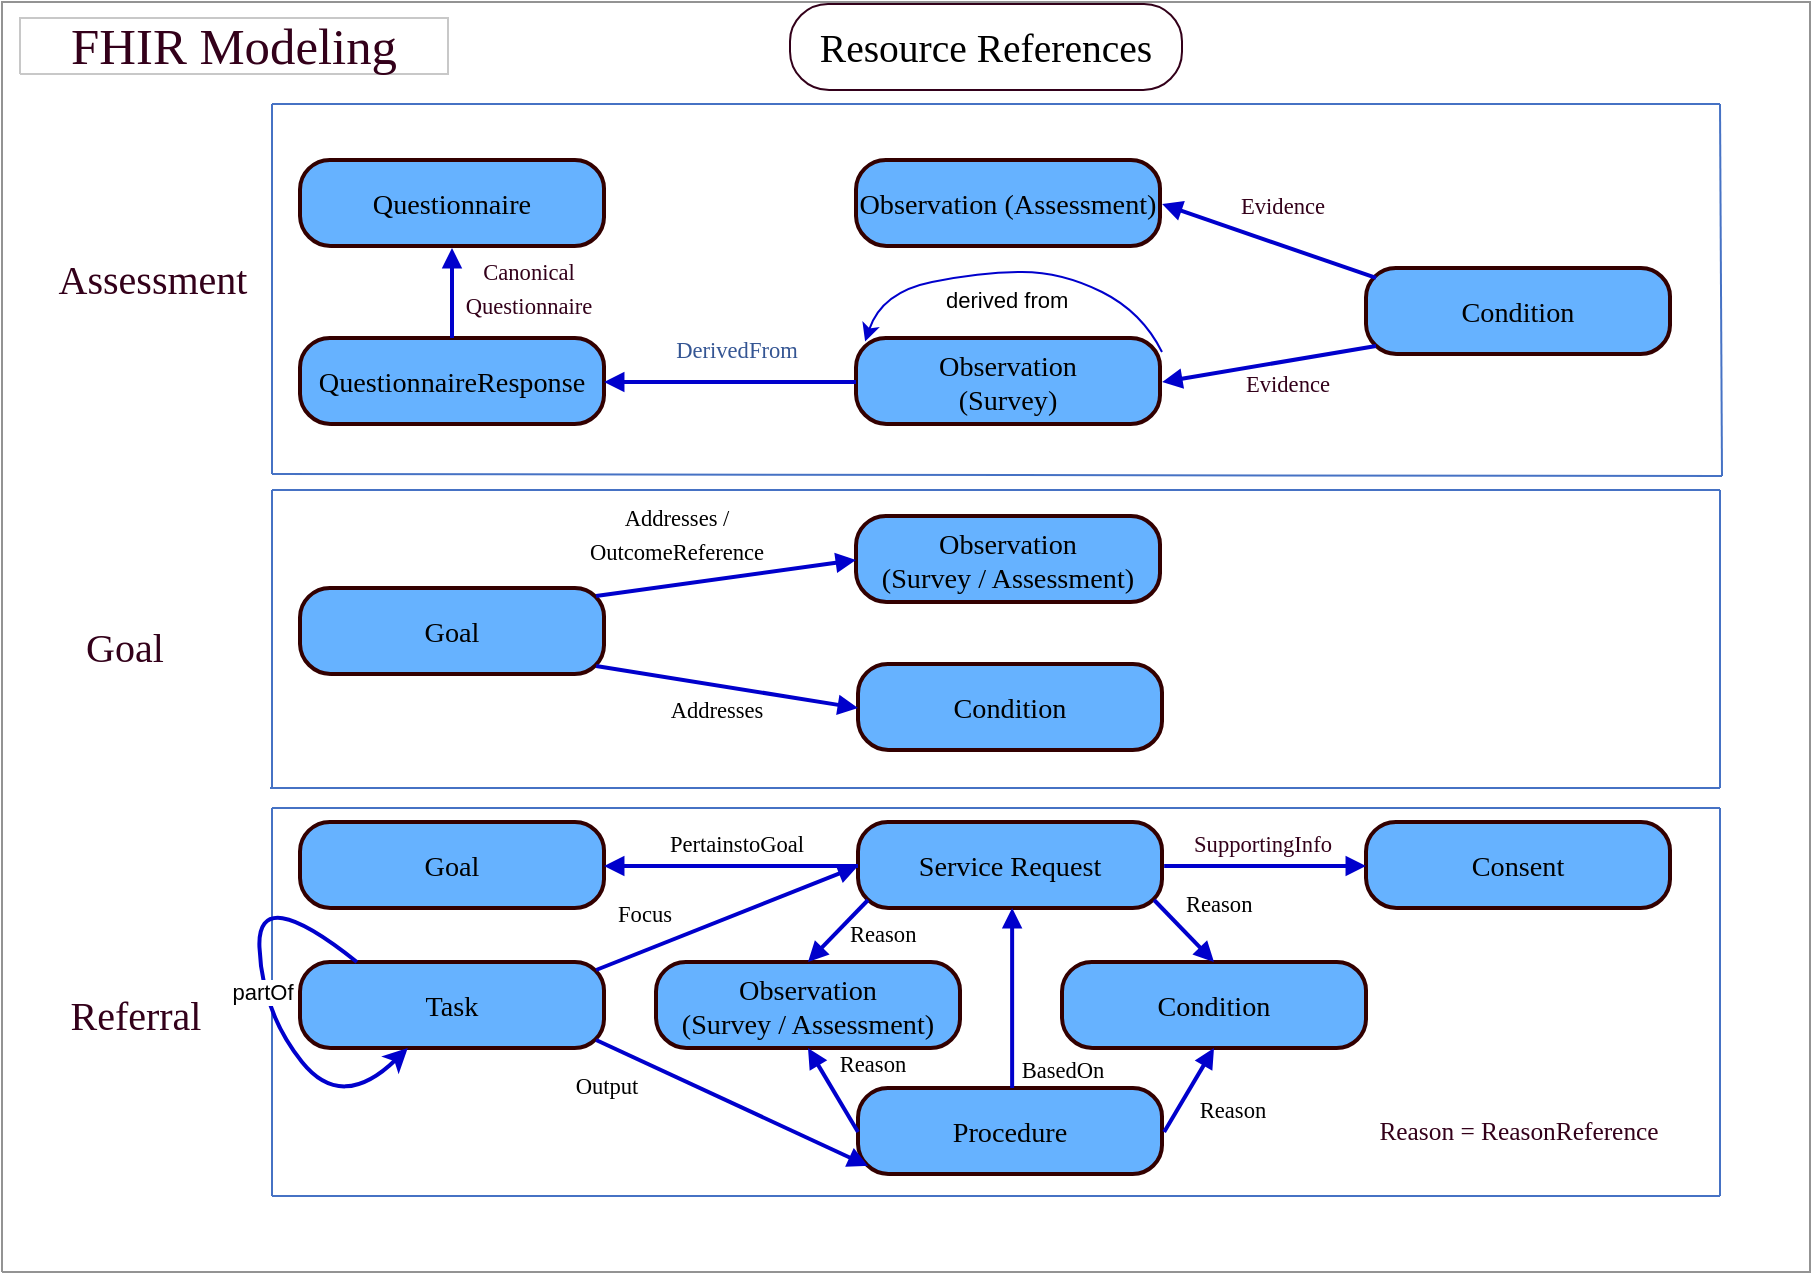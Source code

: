 <mxfile version="19.0.1" type="device"><diagram name="Page-1" id="Page-1"><mxGraphModel dx="1141" dy="1181" grid="1" gridSize="10" guides="1" tooltips="1" connect="1" arrows="1" fold="1" page="1" pageScale="1" pageWidth="850" pageHeight="1100" math="0" shadow="0"><root><mxCell id="0"/><mxCell id="1" value="Connector" parent="0"/><mxCell id="2" style="vsdxID=2;fillColor=none;gradientColor=none;shape=stencil(nZBLDoAgDERP0z3SIyjew0SURgSD+Lu9kMZoXLhwN9O+tukAlrNpJg1SzDH4QW/URgNYgZTkjA4UkwJUgGXng+6DX1zLfmoymdXo17xh5zmRJ6Q42BWCfc2oJfdAr+Yv+AP9Cb7OJ3H/2JG1HNGz/84klThPVCc=);strokeColor=#939393;points=[[0.5,1,0],[1,0.5,0],[0.5,0,0],[0,0.5,0],[0.5,0.5,0]];labelBackgroundColor=none;rounded=0;html=1;whiteSpace=wrap;" parent="1" vertex="1"><mxGeometry x="130" y="95" width="904" height="635" as="geometry"/></mxCell><mxCell id="3" value="&lt;div style=&quot;font-size: 1px&quot;&gt;&lt;font style=&quot;font-size: 25.4px; font-family: Calibri; direction: ltr; letter-spacing: 0px; line-height: 120%; opacity: 1;&quot;&gt;&lt;font color=&quot;#33001a&quot;&gt;FHIR Modeling&lt;/font&gt;&lt;br&gt;&lt;/font&gt;&lt;/div&gt;" style="verticalAlign=middle;align=center;vsdxID=3;fillColor=none;gradientColor=none;shape=stencil(nZBLDoAgDERP0z3SIyjew0SURgSD+Lu9kMZoXLhwN9O+tukAlrNpJg1SzDH4QW/URgNYgZTkjA4UkwJUgGXng+6DX1zLfmoymdXo17xh5zmRJ6Q42BWCfc2oJfdAr+Yv+AP9Cb7OJ3H/2JG1HNGz/84klThPVCc=);strokeColor=#C8C8C8;points=[];labelBackgroundColor=none;rounded=0;html=1;whiteSpace=wrap;" parent="1" vertex="1"><mxGeometry x="139" y="103" width="214" height="28" as="geometry"/></mxCell><mxCell id="4" value="&lt;div style=&quot;font-size: 1px&quot;&gt;&lt;font style=&quot;font-size:19.76px;font-family:Calibri;color:#000000;direction:ltr;letter-spacing:0px;line-height:120%;opacity:1&quot;&gt;Resource References&lt;br/&gt;&lt;/font&gt;&lt;/div&gt;" style="verticalAlign=middle;align=center;vsdxID=4;fillColor=none;gradientColor=none;shape=stencil(vVTLroMgEP0alhIETOO6j/8gt6jkcsWMtPX+fTGjaUHtqnE3jzMM52RmiDj2jeo04az34H71w1x9Q8SJcG7aRoPxwSLiTMSxcqBrcLf2in6nRuRo/bn7+MKAdTkbSzj7n130L4i1pn3Dll/DKvgJOZixtEQwTGgpqTxgaIjr5/eKguYTIFOD6TNwXnnjWkxPYKug1llollVW1VGqf2jdLcKrVNLe4XflJzIHkbARNCaTaMP2IrLad4PyN5ALYeRSGBkpsyH0DtpsjNcqk5xRxhMqBWU5iSd2dQF2mddPqxeM1y2ojLV4St7z6e0IIbw74vwE);strokeColor=#33001A;points=[[1,0.5,0],[0.5,0.5,0],[0.5,0,0],[0.03,0.13,0],[0.97,0.13,0],[0.03,0.87,0],[0.97,0.87,0]];labelBackgroundColor=none;rounded=0;html=1;whiteSpace=wrap;" parent="1" vertex="1"><mxGeometry x="524" y="96" width="196" height="43" as="geometry"/></mxCell><UserObject label="&lt;div style=&quot;font-size: 1px&quot;&gt;&lt;font style=&quot;font-size:14.11px;font-family:Calibri;color:#000000;direction:ltr;letter-spacing:0px;line-height:120%;opacity:1&quot;&gt;Questionnaire&lt;br/&gt;&lt;/font&gt;&lt;/div&gt;" link="https://hl7.org/fhir/questionnaire.html" linkTarget="_blank" id="5"><mxCell style="verticalAlign=middle;align=center;vsdxID=5;fillColor=#66B2FF;gradientColor=none;shape=stencil(vVTbboMwDP2aPBKFOMB47rr/iNoA0TKCQrayv2+QYSsp8FTx5suxrXNkm8Cpb2SnCGe9d/ZT3fTVNwTeCee6bZTTPlgEzgROlXWqdva7vaLfyRE5Wl/2Z+wwYF3KxhLOfmcX/Q/EGt0+YMuXYaW7hJybsbQARLsJDkDLAkPDssHcMM8oKydEIgfdJ8566bVtMT+hjXS1SsK4pDKyXqT6m1LdU3iVTDwcBC3TPT559sQnX/KJ9GFHUVmdu0H6FchYmbciUkZQIRbKbEl9gDhbK7bKJWWUi4hM9rfJ++d1yM7uHWAw/j9CpY3Bh/KYjz9ICOH3gfMd);strokeColor=#330000;strokeWidth=2;points=[[0,0.5,0],[1,0.5,0],[0.5,1,0],[0.5,0,0],[0.03,0.04,0],[0.97,0.04,0],[0.03,0.96,0],[0.97,0.96,0]];labelBackgroundColor=none;rounded=0;html=1;whiteSpace=wrap;" parent="1" vertex="1"><mxGeometry x="279" y="174" width="152" height="43" as="geometry"/></mxCell></UserObject><UserObject label="&lt;div style=&quot;font-size: 1px&quot;&gt;&lt;font style=&quot;font-size:14.11px;font-family:Calibri;color:#000000;direction:ltr;letter-spacing:0px;line-height:120%;opacity:1&quot;&gt;QuestionnaireResponse&lt;br/&gt;&lt;/font&gt;&lt;/div&gt;" link="https://www.hl7.org/fhir/questionnaireresponse.html" linkTarget="_blank" id="6"><mxCell style="verticalAlign=middle;align=center;vsdxID=6;fillColor=#66B2FF;gradientColor=none;shape=stencil(vVTbboMwDP2aPBKFOMB47rr/iNoA0TKCQrayv2+QYSsp8FTx5suxrXNkm8Cpb2SnCGe9d/ZT3fTVNwTeCee6bZTTPlgEzgROlXWqdva7vaLfyRE5Wl/2Z+wwYF3KxhLOfmcX/Q/EGt0+YMuXYaW7hJybsbQARLsJDkDLAkPDssHcMM8oKydEIgfdJ8566bVtMT+hjXS1SsK4pDKyXqT6m1LdU3iVTDwcBC3TPT559sQnX/KJ9GFHUVmdu0H6FchYmbciUkZQIRbKbEl9gDhbK7bKJWWUi4hM9rfJ++d1yM7uHWAw/j9CpY3Bh/KYjz9ICOH3gfMd);strokeColor=#330000;strokeWidth=2;points=[[0,0.5,0],[1,0.5,0],[0.5,1,0],[0.5,0,0],[0.03,0.04,0],[0.97,0.04,0],[0.03,0.96,0],[0.97,0.96,0]];labelBackgroundColor=none;rounded=0;html=1;whiteSpace=wrap;" parent="1" vertex="1"><mxGeometry x="279" y="263" width="152" height="43" as="geometry"/></mxCell></UserObject><UserObject label="&lt;div style=&quot;font-size: 1px&quot;&gt;&lt;font style=&quot;font-size:14.11px;font-family:Calibri;color:#000000;direction:ltr;letter-spacing:0px;line-height:120%;opacity:1&quot;&gt;Observation &lt;br/&gt;(Survey)&lt;br/&gt;&lt;/font&gt;&lt;/div&gt;" link="StructureDefinition-SDOHCC-ObservationSurvey.html" linkTarget="_blank" id="7"><mxCell style="verticalAlign=middle;align=center;vsdxID=7;fillColor=#66B2FF;gradientColor=none;shape=stencil(vVTbboMwDP2aPBKFOMB47rr/iNoA0TKCQrayv2+QYSsp8FTx5suxrXNkm8Cpb2SnCGe9d/ZT3fTVNwTeCee6bZTTPlgEzgROlXWqdva7vaLfyRE5Wl/2Z+wwYF3KxhLOfmcX/Q/EGt0+YMuXYaW7hJybsbQARLsJDkDLAkPDssHcMM8oKydEIgfdJ8566bVtMT+hjXS1SsK4pDKyXqT6m1LdU3iVTDwcBC3TPT559sQnX/KJ9GFHUVmdu0H6FchYmbciUkZQIRbKbEl9gDhbK7bKJWWUi4hM9rfJ++d1yM7uHWAw/j9CpY3Bh/KYjz9ICOH3gfMd);strokeColor=#330000;strokeWidth=2;points=[[0,0.5,0],[1,0.5,0],[0.5,1,0],[0.5,0,0],[0.03,0.04,0],[0.97,0.04,0],[0.03,0.96,0],[0.97,0.96,0]];labelBackgroundColor=none;rounded=0;html=1;whiteSpace=wrap;" parent="1" vertex="1"><mxGeometry x="557" y="263" width="152" height="43" as="geometry"/></mxCell></UserObject><UserObject label="&lt;div style=&quot;font-size: 1px&quot;&gt;&lt;font style=&quot;font-size:14.11px;font-family:Calibri;color:#000000;direction:ltr;letter-spacing:0px;line-height:120%;opacity:1&quot;&gt;Goal&lt;br/&gt;&lt;/font&gt;&lt;/div&gt;" link="StructureDefinition-SDOHCC-Goal.html" linkTarget="_blank" id="8"><mxCell style="verticalAlign=middle;align=center;vsdxID=8;fillColor=#66B2FF;gradientColor=none;shape=stencil(vVTbboMwDP2aPBKFOMB47rr/iNoA0TKCQrayv2+QYSsp8FTx5suxrXNkm8Cpb2SnCGe9d/ZT3fTVNwTeCee6bZTTPlgEzgROlXWqdva7vaLfyRE5Wl/2Z+wwYF3KxhLOfmcX/Q/EGt0+YMuXYaW7hJybsbQARLsJDkDLAkPDssHcMM8oKydEIgfdJ8566bVtMT+hjXS1SsK4pDKyXqT6m1LdU3iVTDwcBC3TPT559sQnX/KJ9GFHUVmdu0H6FchYmbciUkZQIRbKbEl9gDhbK7bKJWWUi4hM9rfJ++d1yM7uHWAw/j9CpY3Bh/KYjz9ICOH3gfMd);strokeColor=#330000;strokeWidth=2;points=[[0,0.5,0],[1,0.5,0],[0.5,1,0],[0.5,0,0],[0.03,0.04,0],[0.97,0.04,0],[0.03,0.96,0],[0.97,0.96,0]];labelBackgroundColor=none;rounded=0;html=1;whiteSpace=wrap;" parent="1" vertex="1"><mxGeometry x="279" y="388" width="152" height="43" as="geometry"/></mxCell></UserObject><UserObject label="&lt;div style=&quot;font-size: 1px&quot;&gt;&lt;font style=&quot;font-size:14.11px;font-family:Calibri;color:#000000;direction:ltr;letter-spacing:0px;line-height:120%;opacity:1&quot;&gt;Condition&lt;br/&gt;&lt;/font&gt;&lt;/div&gt;" link="StructureDefinition-SDOHCC-Condition.html" linkTarget="_blank" id="9"><mxCell style="verticalAlign=middle;align=center;vsdxID=9;fillColor=#66B2FF;gradientColor=none;shape=stencil(vVTbboMwDP2aPBKFOMB47rr/iNoA0TKCQrayv2+QYSsp8FTx5suxrXNkm8Cpb2SnCGe9d/ZT3fTVNwTeCee6bZTTPlgEzgROlXWqdva7vaLfyRE5Wl/2Z+wwYF3KxhLOfmcX/Q/EGt0+YMuXYaW7hJybsbQARLsJDkDLAkPDssHcMM8oKydEIgfdJ8566bVtMT+hjXS1SsK4pDKyXqT6m1LdU3iVTDwcBC3TPT559sQnX/KJ9GFHUVmdu0H6FchYmbciUkZQIRbKbEl9gDhbK7bKJWWUi4hM9rfJ++d1yM7uHWAw/j9CpY3Bh/KYjz9ICOH3gfMd);strokeColor=#330000;strokeWidth=2;points=[[0,0.5,0],[1,0.5,0],[0.5,1,0],[0.5,0,0],[0.03,0.04,0],[0.97,0.04,0],[0.03,0.96,0],[0.97,0.96,0]];labelBackgroundColor=none;rounded=0;html=1;whiteSpace=wrap;" parent="1" vertex="1"><mxGeometry x="812" y="228" width="152" height="43" as="geometry"/></mxCell></UserObject><UserObject label="&lt;div style=&quot;font-size: 1px&quot;&gt;&lt;font style=&quot;font-size:14.11px;font-family:Calibri;color:#000000;direction:ltr;letter-spacing:0px;line-height:120%;opacity:1&quot;&gt;Service Request&lt;br/&gt;&lt;/font&gt;&lt;/div&gt;" link="StructureDefinition-SDOHCC-ServiceRequest.html" linkTarget="_blank" id="10"><mxCell style="verticalAlign=middle;align=center;vsdxID=10;fillColor=#66B2FF;gradientColor=none;shape=stencil(vVTbboMwDP2aPBKFOMB47rr/iNoA0TKCQrayv2+QYSsp8FTx5suxrXNkm8Cpb2SnCGe9d/ZT3fTVNwTeCee6bZTTPlgEzgROlXWqdva7vaLfyRE5Wl/2Z+wwYF3KxhLOfmcX/Q/EGt0+YMuXYaW7hJybsbQARLsJDkDLAkPDssHcMM8oKydEIgfdJ8566bVtMT+hjXS1SsK4pDKyXqT6m1LdU3iVTDwcBC3TPT559sQnX/KJ9GFHUVmdu0H6FchYmbciUkZQIRbKbEl9gDhbK7bKJWWUi4hM9rfJ++d1yM7uHWAw/j9CpY3Bh/KYjz9ICOH3gfMd);strokeColor=#330000;strokeWidth=2;points=[[0,0.5,0],[1,0.5,0],[0.5,1,0],[0.5,0,0],[0.03,0.04,0],[0.97,0.04,0],[0.03,0.96,0],[0.97,0.96,0]];labelBackgroundColor=none;rounded=0;html=1;whiteSpace=wrap;" parent="1" vertex="1"><mxGeometry x="558" y="505" width="152" height="43" as="geometry"/></mxCell></UserObject><UserObject label="&lt;div style=&quot;font-size: 1px&quot;&gt;&lt;font style=&quot;font-size:14.11px;font-family:Calibri;color:#000000;direction:ltr;letter-spacing:0px;line-height:120%;opacity:1&quot;&gt;Procedure&lt;br/&gt;&lt;/font&gt;&lt;/div&gt;" link="StructureDefinition-SDOHCC-Procedure.html" linkTarget="_blank" id="11"><mxCell style="verticalAlign=middle;align=center;vsdxID=11;fillColor=#66B2FF;gradientColor=none;shape=stencil(vVTbboMwDP2aPBKFOMB47rr/iNoA0TKCQrayv2+QYSsp8FTx5suxrXNkm8Cpb2SnCGe9d/ZT3fTVNwTeCee6bZTTPlgEzgROlXWqdva7vaLfyRE5Wl/2Z+wwYF3KxhLOfmcX/Q/EGt0+YMuXYaW7hJybsbQARLsJDkDLAkPDssHcMM8oKydEIgfdJ8566bVtMT+hjXS1SsK4pDKyXqT6m1LdU3iVTDwcBC3TPT559sQnX/KJ9GFHUVmdu0H6FchYmbciUkZQIRbKbEl9gDhbK7bKJWWUi4hM9rfJ++d1yM7uHWAw/j9CpY3Bh/KYjz9ICOH3gfMd);strokeColor=#330000;strokeWidth=2;points=[[0,0.5,0],[1,0.5,0],[0.5,1,0],[0.5,0,0],[0.03,0.04,0],[0.97,0.04,0],[0.03,0.96,0],[0.97,0.96,0]];labelBackgroundColor=none;rounded=0;html=1;whiteSpace=wrap;" parent="1" vertex="1"><mxGeometry x="558" y="638" width="152" height="43" as="geometry"/></mxCell></UserObject><UserObject label="&lt;div style=&quot;font-size: 1px&quot;&gt;&lt;font style=&quot;font-size:14.11px;font-family:Calibri;color:#000000;direction:ltr;letter-spacing:0px;line-height:120%;opacity:1&quot;&gt;Consent&lt;br/&gt;&lt;/font&gt;&lt;/div&gt;" link="StructureDefinition-SDOHCC-Consent.html" linkTarget="_blank" id="12"><mxCell style="verticalAlign=middle;align=center;vsdxID=14;fillColor=#66B2FF;gradientColor=none;shape=stencil(vVTbboMwDP2aPBKFOMB47rr/iNoA0TKCQrayv2+QYSsp8FTx5suxrXNkm8Cpb2SnCGe9d/ZT3fTVNwTeCee6bZTTPlgEzgROlXWqdva7vaLfyRE5Wl/2Z+wwYF3KxhLOfmcX/Q/EGt0+YMuXYaW7hJybsbQARLsJDkDLAkPDssHcMM8oKydEIgfdJ8566bVtMT+hjXS1SsK4pDKyXqT6m1LdU3iVTDwcBC3TPT559sQnX/KJ9GFHUVmdu0H6FchYmbciUkZQIRbKbEl9gDhbK7bKJWWUi4hM9rfJ++d1yM7uHWAw/j9CpY3Bh/KYjz9ICOH3gfMd);strokeColor=#330000;strokeWidth=2;points=[[0,0.5,0],[1,0.5,0],[0.5,1,0],[0.5,0,0],[0.03,0.04,0],[0.97,0.04,0],[0.03,0.96,0],[0.97,0.96,0]];labelBackgroundColor=none;rounded=0;html=1;whiteSpace=wrap;" parent="1" vertex="1"><mxGeometry x="812" y="505" width="152" height="43" as="geometry"/></mxCell></UserObject><UserObject label="&lt;div style=&quot;font-size: 1px&quot;&gt;&lt;font style=&quot;font-size:14.11px;font-family:Calibri;color:#000000;direction:ltr;letter-spacing:0px;line-height:120%;opacity:1&quot;&gt;Task&lt;br/&gt;&lt;/font&gt;&lt;/div&gt;" link="StructureDefinition-SDOHCC-TaskForReferralManagement.html" id="13"><mxCell style="verticalAlign=middle;align=center;vsdxID=25;fillColor=#66B2FF;gradientColor=none;shape=stencil(vVTbboMwDP2aPBKFOMB47rr/iNoA0TKCQrayv2+QYSsp8FTx5suxrXNkm8Cpb2SnCGe9d/ZT3fTVNwTeCee6bZTTPlgEzgROlXWqdva7vaLfyRE5Wl/2Z+wwYF3KxhLOfmcX/Q/EGt0+YMuXYaW7hJybsbQARLsJDkDLAkPDssHcMM8oKydEIgfdJ8566bVtMT+hjXS1SsK4pDKyXqT6m1LdU3iVTDwcBC3TPT559sQnX/KJ9GFHUVmdu0H6FchYmbciUkZQIRbKbEl9gDhbK7bKJWWUi4hM9rfJ++d1yM7uHWAw/j9CpY3Bh/KYjz9ICOH3gfMd);strokeColor=#330000;strokeWidth=2;points=[[0,0.5,0],[1,0.5,0],[0.5,1,0],[0.5,0,0],[0.03,0.04,0],[0.97,0.04,0],[0.03,0.96,0],[0.97,0.96,0]];labelBackgroundColor=none;rounded=0;html=1;whiteSpace=wrap;" parent="1" vertex="1"><mxGeometry x="279" y="575" width="152" height="43" as="geometry"/></mxCell></UserObject><mxCell id="41" style="vsdxID=34;edgeStyle=none;startArrow=none;endArrow=none;startSize=5;endSize=5;strokeColor=#4672c4;spacingTop=0;spacingBottom=0;spacingLeft=0;spacingRight=0;verticalAlign=middle;html=1;labelBackgroundColor=#ffffff;rounded=0;" parent="1" edge="1"><mxGeometry relative="1" as="geometry"><Array as="points"/><mxPoint x="265" y="146" as="sourcePoint"/><mxPoint x="265" y="331" as="targetPoint"/></mxGeometry></mxCell><mxCell id="42" style="vsdxID=71;edgeStyle=none;startArrow=none;endArrow=none;startSize=5;endSize=5;strokeColor=#4672c4;spacingTop=0;spacingBottom=0;spacingLeft=0;spacingRight=0;verticalAlign=middle;html=1;labelBackgroundColor=#ffffff;rounded=0;" parent="1" edge="1"><mxGeometry relative="1" as="geometry"><mxPoint x="-1" as="offset"/><Array as="points"/><mxPoint x="265" y="146" as="sourcePoint"/><mxPoint x="989" y="146" as="targetPoint"/></mxGeometry></mxCell><mxCell id="43" style="vsdxID=72;edgeStyle=none;startArrow=none;endArrow=none;startSize=5;endSize=5;strokeColor=#4672c4;spacingTop=0;spacingBottom=0;spacingLeft=0;spacingRight=0;verticalAlign=middle;html=1;labelBackgroundColor=#ffffff;rounded=0;" parent="1" edge="1"><mxGeometry relative="1" as="geometry"><Array as="points"/><mxPoint x="265" y="331" as="sourcePoint"/><mxPoint x="990" y="332" as="targetPoint"/></mxGeometry></mxCell><mxCell id="44" style="vsdxID=74;edgeStyle=none;startArrow=none;endArrow=none;startSize=5;endSize=5;strokeColor=#4672c4;spacingTop=0;spacingBottom=0;spacingLeft=0;spacingRight=0;verticalAlign=middle;html=1;labelBackgroundColor=#ffffff;rounded=0;" parent="1" edge="1"><mxGeometry relative="1" as="geometry"><Array as="points"/><mxPoint x="989" y="146" as="sourcePoint"/><mxPoint x="990" y="332" as="targetPoint"/></mxGeometry></mxCell><UserObject label="&lt;div style=&quot;font-size: 1px&quot;&gt;&lt;font style=&quot;font-size:14.11px;font-family:Calibri;color:#000000;direction:ltr;letter-spacing:0px;line-height:120%;opacity:1&quot;&gt;Observation (Assessment)&lt;br/&gt;&lt;/font&gt;&lt;/div&gt;" link="StructureDefinition-SDOHCC-ObservationAssessment.html" linkTarget="_blank" id="14"><mxCell style="verticalAlign=middle;align=center;vsdxID=75;fillColor=#66B2FF;gradientColor=none;shape=stencil(vVTbboMwDP2aPBKFOMB47rr/iNoA0TKCQrayv2+QYSsp8FTx5suxrXNkm8Cpb2SnCGe9d/ZT3fTVNwTeCee6bZTTPlgEzgROlXWqdva7vaLfyRE5Wl/2Z+wwYF3KxhLOfmcX/Q/EGt0+YMuXYaW7hJybsbQARLsJDkDLAkPDssHcMM8oKydEIgfdJ8566bVtMT+hjXS1SsK4pDKyXqT6m1LdU3iVTDwcBC3TPT559sQnX/KJ9GFHUVmdu0H6FchYmbciUkZQIRbKbEl9gDhbK7bKJWWUi4hM9rfJ++d1yM7uHWAw/j9CpY3Bh/KYjz9ICOH3gfMd);strokeColor=#330000;strokeWidth=2;points=[[0,0.5,0],[1,0.5,0],[0.5,1,0],[0.5,0,0],[0.03,0.04,0],[0.97,0.04,0],[0.03,0.96,0],[0.97,0.96,0]];labelBackgroundColor=none;rounded=0;html=1;whiteSpace=wrap;" parent="1" vertex="1"><mxGeometry x="557" y="174" width="152" height="43" as="geometry"/></mxCell></UserObject><mxCell id="45" style="vsdxID=86;edgeStyle=none;startArrow=none;endArrow=none;startSize=5;endSize=5;strokeColor=#4672c4;spacingTop=0;spacingBottom=0;spacingLeft=0;spacingRight=0;verticalAlign=middle;html=1;labelBackgroundColor=#ffffff;rounded=0;" parent="1" edge="1"><mxGeometry relative="1" as="geometry"><Array as="points"/><mxPoint x="265" y="692" as="sourcePoint"/><mxPoint x="989" y="692" as="targetPoint"/></mxGeometry></mxCell><mxCell id="46" style="vsdxID=87;edgeStyle=none;startArrow=none;endArrow=none;startSize=5;endSize=5;strokeColor=#4672c4;spacingTop=0;spacingBottom=0;spacingLeft=0;spacingRight=0;verticalAlign=middle;html=1;labelBackgroundColor=#ffffff;rounded=0;" parent="1" edge="1"><mxGeometry relative="1" as="geometry"><mxPoint x="-1" as="offset"/><Array as="points"/><mxPoint x="265" y="498" as="sourcePoint"/><mxPoint x="989" y="498" as="targetPoint"/></mxGeometry></mxCell><mxCell id="47" style="vsdxID=88;edgeStyle=none;startArrow=none;endArrow=none;startSize=5;endSize=5;strokeColor=#4672c4;spacingTop=0;spacingBottom=0;spacingLeft=0;spacingRight=0;verticalAlign=middle;html=1;labelBackgroundColor=#ffffff;rounded=0;" parent="1" edge="1"><mxGeometry relative="1" as="geometry"><Array as="points"/><mxPoint x="265" y="498" as="sourcePoint"/><mxPoint x="265" y="692" as="targetPoint"/></mxGeometry></mxCell><mxCell id="48" style="vsdxID=89;edgeStyle=none;startArrow=none;endArrow=none;startSize=5;endSize=5;strokeColor=#4672c4;spacingTop=0;spacingBottom=0;spacingLeft=0;spacingRight=0;verticalAlign=middle;html=1;labelBackgroundColor=#ffffff;rounded=0;" parent="1" edge="1"><mxGeometry relative="1" as="geometry"><Array as="points"/><mxPoint x="989" y="498" as="sourcePoint"/><mxPoint x="989" y="692" as="targetPoint"/></mxGeometry></mxCell><mxCell id="15" value="&lt;div style=&quot;font-size: 20px;&quot;&gt;&lt;font style=&quot;font-size: 20px; font-family: Calibri; direction: ltr; letter-spacing: 0px; line-height: 120%; opacity: 1;&quot;&gt;Assessment &lt;br style=&quot;font-size: 20px;&quot;&gt;&lt;/font&gt;&lt;/div&gt;" style="verticalAlign=middle;align=center;vsdxID=90;fillColor=none;gradientColor=none;shape=stencil(nZBLDoAgDERP0z3SIyjew0SURgSD+Lu9kMZoXLhwN9O+tukAlrNpJg1SzDH4QW/URgNYgZTkjA4UkwJUgGXng+6DX1zLfmoymdXo17xh5zmRJ6Q42BWCfc2oJfdAr+Yv+AP9Cb7OJ3H/2JG1HNGz/84klThPVCc=);strokeColor=none;points=[];labelBackgroundColor=none;rounded=0;html=1;whiteSpace=wrap;fontSize=20;fontColor=#33001A;" parent="1" vertex="1"><mxGeometry x="158" y="219" width="95" height="28" as="geometry"/></mxCell><mxCell id="16" value="&lt;div style=&quot;font-size: 20px;&quot;&gt;&lt;font style=&quot;font-size: 20px; font-family: Calibri; direction: ltr; letter-spacing: 0px; line-height: 120%; opacity: 1;&quot;&gt;Referral&amp;nbsp;&lt;br style=&quot;font-size: 20px;&quot;&gt;&lt;/font&gt;&lt;/div&gt;" style="verticalAlign=middle;align=center;vsdxID=91;fillColor=none;gradientColor=none;shape=stencil(nZBLDoAgDERP0z3SIyjew0SURgSD+Lu9kMZoXLhwN9O+tukAlrNpJg1SzDH4QW/URgNYgZTkjA4UkwJUgGXng+6DX1zLfmoymdXo17xh5zmRJ6Q42BWCfc2oJfdAr+Yv+AP9Cb7OJ3H/2JG1HNGz/84klThPVCc=);strokeColor=none;points=[];labelBackgroundColor=none;rounded=0;html=1;whiteSpace=wrap;fontSize=20;fontColor=#33001A;" parent="1" vertex="1"><mxGeometry x="159" y="587" width="81" height="28" as="geometry"/></mxCell><mxCell id="17" value="&lt;div style=&quot;font-size: 1px&quot;&gt;&lt;font style=&quot;font-size:14.11px;font-family:Calibri;color:#000000;direction:ltr;letter-spacing:0px;line-height:120%;opacity:1&quot;&gt;Observation &lt;br/&gt;(Survey / Assessment)&lt;br/&gt;&lt;/font&gt;&lt;/div&gt;" style="verticalAlign=middle;align=center;vsdxID=100;fillColor=#66B2FF;gradientColor=none;shape=stencil(vVTbboMwDP2aPBKFOMB47rr/iNoA0TKCQrayv2+QYSsp8FTx5suxrXNkm8Cpb2SnCGe9d/ZT3fTVNwTeCee6bZTTPlgEzgROlXWqdva7vaLfyRE5Wl/2Z+wwYF3KxhLOfmcX/Q/EGt0+YMuXYaW7hJybsbQARLsJDkDLAkPDssHcMM8oKydEIgfdJ8566bVtMT+hjXS1SsK4pDKyXqT6m1LdU3iVTDwcBC3TPT559sQnX/KJ9GFHUVmdu0H6FchYmbciUkZQIRbKbEl9gDhbK7bKJWWUi4hM9rfJ++d1yM7uHWAw/j9CpY3Bh/KYjz9ICOH3gfMd);strokeColor=#330000;strokeWidth=2;points=[[0,0.5,0],[1,0.5,0],[0.5,1,0],[0.5,0,0],[0.03,0.04,0],[0.97,0.04,0],[0.03,0.96,0],[0.97,0.96,0]];labelBackgroundColor=none;rounded=0;html=1;whiteSpace=wrap;" parent="1" vertex="1"><mxGeometry x="557" y="352" width="152" height="43" as="geometry"/></mxCell><UserObject label="&lt;div style=&quot;font-size: 1px&quot;&gt;&lt;font style=&quot;font-size:14.11px;font-family:Calibri;color:#000000;direction:ltr;letter-spacing:0px;line-height:120%;opacity:1&quot;&gt;Condition&lt;br/&gt;&lt;/font&gt;&lt;/div&gt;" link="StructureDefinition-SDOHCC-Condition.html" linkTarget="_blank" id="18"><mxCell style="verticalAlign=middle;align=center;vsdxID=102;fillColor=#66B2FF;gradientColor=none;shape=stencil(vVTbboMwDP2aPBKFOMB47rr/iNoA0TKCQrayv2+QYSsp8FTx5suxrXNkm8Cpb2SnCGe9d/ZT3fTVNwTeCee6bZTTPlgEzgROlXWqdva7vaLfyRE5Wl/2Z+wwYF3KxhLOfmcX/Q/EGt0+YMuXYaW7hJybsbQARLsJDkDLAkPDssHcMM8oKydEIgfdJ8566bVtMT+hjXS1SsK4pDKyXqT6m1LdU3iVTDwcBC3TPT559sQnX/KJ9GFHUVmdu0H6FchYmbciUkZQIRbKbEl9gDhbK7bKJWWUi4hM9rfJ++d1yM7uHWAw/j9CpY3Bh/KYjz9ICOH3gfMd);strokeColor=#330000;strokeWidth=2;points=[[0,0.5,0],[1,0.5,0],[0.5,1,0],[0.5,0,0],[0.03,0.04,0],[0.97,0.04,0],[0.03,0.96,0],[0.97,0.96,0]];labelBackgroundColor=none;rounded=0;html=1;whiteSpace=wrap;" parent="1" vertex="1"><mxGeometry x="558" y="426" width="152" height="43" as="geometry"/></mxCell></UserObject><mxCell id="49" style="vsdxID=105;edgeStyle=none;startArrow=none;endArrow=none;startSize=5;endSize=5;strokeColor=#4672c4;spacingTop=0;spacingBottom=0;spacingLeft=0;spacingRight=0;verticalAlign=middle;html=1;labelBackgroundColor=#ffffff;rounded=0;" parent="1" edge="1"><mxGeometry relative="1" as="geometry"><Array as="points"/><mxPoint x="265" y="339" as="sourcePoint"/><mxPoint x="265" y="488" as="targetPoint"/></mxGeometry></mxCell><mxCell id="50" style="vsdxID=106;edgeStyle=none;startArrow=none;endArrow=none;startSize=5;endSize=5;strokeColor=#4672c4;spacingTop=0;spacingBottom=0;spacingLeft=0;spacingRight=0;verticalAlign=middle;html=1;labelBackgroundColor=#ffffff;rounded=0;" parent="1" edge="1"><mxGeometry relative="1" as="geometry"><mxPoint x="-1" as="offset"/><Array as="points"/><mxPoint x="265" y="339" as="sourcePoint"/><mxPoint x="989" y="339" as="targetPoint"/></mxGeometry></mxCell><mxCell id="51" style="vsdxID=107;edgeStyle=none;startArrow=none;endArrow=none;startSize=5;endSize=5;strokeColor=#4672c4;spacingTop=0;spacingBottom=0;spacingLeft=0;spacingRight=0;verticalAlign=middle;html=1;labelBackgroundColor=#ffffff;rounded=0;" parent="1" edge="1"><mxGeometry relative="1" as="geometry"><Array as="points"/><mxPoint x="989" y="339" as="sourcePoint"/><mxPoint x="989" y="488" as="targetPoint"/></mxGeometry></mxCell><mxCell id="52" style="vsdxID=108;edgeStyle=none;startArrow=none;endArrow=none;startSize=5;endSize=5;strokeColor=#4672c4;spacingTop=0;spacingBottom=0;spacingLeft=0;spacingRight=0;verticalAlign=middle;html=1;labelBackgroundColor=#ffffff;rounded=0;" parent="1" edge="1"><mxGeometry relative="1" as="geometry"><Array as="points"/><mxPoint x="264" y="488" as="sourcePoint"/><mxPoint x="989" y="488" as="targetPoint"/></mxGeometry></mxCell><mxCell id="19" value="&lt;div style=&quot;font-size: 20px;&quot;&gt;&lt;font style=&quot;font-size: 20px; font-family: Calibri; direction: ltr; letter-spacing: 0px; line-height: 120%; opacity: 1;&quot;&gt;Goal&lt;br style=&quot;font-size: 20px;&quot;&gt;&lt;/font&gt;&lt;/div&gt;" style="verticalAlign=middle;align=center;vsdxID=109;fillColor=none;gradientColor=none;shape=stencil(nZBLDoAgDERP0z3SIyjew0SURgSD+Lu9kMZoXLhwN9O+tukAlrNpJg1SzDH4QW/URgNYgZTkjA4UkwJUgGXng+6DX1zLfmoymdXo17xh5zmRJ6Q42BWCfc2oJfdAr+Yv+AP9Cb7OJ3H/2JG1HNGz/84klThPVCc=);strokeColor=none;points=[];labelBackgroundColor=none;rounded=0;html=1;whiteSpace=wrap;fontSize=20;fontColor=#33001A;" parent="1" vertex="1"><mxGeometry x="165" y="403" width="53" height="28" as="geometry"/></mxCell><mxCell id="20" value="&lt;div style=&quot;font-size: 1px&quot;&gt;&lt;font style=&quot;font-size:14.11px;font-family:Calibri;color:#000000;direction:ltr;letter-spacing:0px;line-height:120%;opacity:1&quot;&gt;Observation &lt;br/&gt;(Survey / Assessment)&lt;br/&gt;&lt;/font&gt;&lt;/div&gt;" style="verticalAlign=middle;align=center;vsdxID=112;fillColor=#66B2FF;gradientColor=none;shape=stencil(vVTbboMwDP2aPBKFOMB47rr/iNoA0TKCQrayv2+QYSsp8FTx5suxrXNkm8Cpb2SnCGe9d/ZT3fTVNwTeCee6bZTTPlgEzgROlXWqdva7vaLfyRE5Wl/2Z+wwYF3KxhLOfmcX/Q/EGt0+YMuXYaW7hJybsbQARLsJDkDLAkPDssHcMM8oKydEIgfdJ8566bVtMT+hjXS1SsK4pDKyXqT6m1LdU3iVTDwcBC3TPT559sQnX/KJ9GFHUVmdu0H6FchYmbciUkZQIRbKbEl9gDhbK7bKJWWUi4hM9rfJ++d1yM7uHWAw/j9CpY3Bh/KYjz9ICOH3gfMd);strokeColor=#330000;strokeWidth=2;points=[[0,0.5,0],[1,0.5,0],[0.5,1,0],[0.5,0,0],[0.03,0.04,0],[0.97,0.04,0],[0.03,0.96,0],[0.97,0.96,0]];labelBackgroundColor=none;rounded=0;html=1;whiteSpace=wrap;" parent="1" vertex="1"><mxGeometry x="457" y="575" width="152" height="43" as="geometry"/></mxCell><UserObject label="&lt;div style=&quot;font-size: 1px&quot;&gt;&lt;font style=&quot;font-size:14.11px;font-family:Calibri;color:#000000;direction:ltr;letter-spacing:0px;line-height:120%;opacity:1&quot;&gt;Condition&lt;br/&gt;&lt;/font&gt;&lt;/div&gt;" link="StructureDefinition-SDOHCC-Condition.html" linkTarget="_blank" id="21"><mxCell style="verticalAlign=middle;align=center;vsdxID=115;fillColor=#66B2FF;gradientColor=none;shape=stencil(vVTbboMwDP2aPBKFOMB47rr/iNoA0TKCQrayv2+QYSsp8FTx5suxrXNkm8Cpb2SnCGe9d/ZT3fTVNwTeCee6bZTTPlgEzgROlXWqdva7vaLfyRE5Wl/2Z+wwYF3KxhLOfmcX/Q/EGt0+YMuXYaW7hJybsbQARLsJDkDLAkPDssHcMM8oKydEIgfdJ8566bVtMT+hjXS1SsK4pDKyXqT6m1LdU3iVTDwcBC3TPT559sQnX/KJ9GFHUVmdu0H6FchYmbciUkZQIRbKbEl9gDhbK7bKJWWUi4hM9rfJ++d1yM7uHWAw/j9CpY3Bh/KYjz9ICOH3gfMd);strokeColor=#330000;strokeWidth=2;points=[[0,0.5,0],[1,0.5,0],[0.5,1,0],[0.5,0,0],[0.03,0.04,0],[0.97,0.04,0],[0.03,0.96,0],[0.97,0.96,0]];labelBackgroundColor=none;rounded=0;html=1;whiteSpace=wrap;" parent="1" vertex="1"><mxGeometry x="660" y="575" width="152" height="43" as="geometry"/></mxCell></UserObject><mxCell id="22" value="&lt;div style=&quot;font-size: 1px&quot;&gt;&lt;font style=&quot;font-size: 12.7px; font-family: Calibri; direction: ltr; letter-spacing: 0px; line-height: 120%; opacity: 1;&quot;&gt;&lt;font color=&quot;#33001a&quot;&gt;Reason = ReasonReference&lt;/font&gt;&lt;br&gt;&lt;/font&gt;&lt;/div&gt;" style="verticalAlign=middle;align=center;vsdxID=121;fillColor=none;gradientColor=none;shape=stencil(nZBLDoAgDERP0z3SIyjew0SURgSD+Lu9kMZoXLhwN9O+tukAlrNpJg1SzDH4QW/URgNYgZTkjA4UkwJUgGXng+6DX1zLfmoymdXo17xh5zmRJ6Q42BWCfc2oJfdAr+Yv+AP9Cb7OJ3H/2JG1HNGz/84klThPVCc=);strokeColor=none;points=[];labelBackgroundColor=none;rounded=0;html=1;whiteSpace=wrap;fontColor=#0000CC;" parent="1" vertex="1"><mxGeometry x="806" y="646" width="165" height="28" as="geometry"/></mxCell><UserObject label="&lt;div style=&quot;font-size: 1px&quot;&gt;&lt;font style=&quot;font-size:14.11px;font-family:Calibri;color:#000000;direction:ltr;letter-spacing:0px;line-height:120%;opacity:1&quot;&gt;Goal&lt;br/&gt;&lt;/font&gt;&lt;/div&gt;" link="StructureDefinition-SDOHCC-Goal.html" linkTarget="_blank" id="23"><mxCell style="verticalAlign=middle;align=center;vsdxID=123;fillColor=#66B2FF;gradientColor=none;shape=stencil(vVTbboMwDP2aPBKFOMB47rr/iNoA0TKCQrayv2+QYSsp8FTx5suxrXNkm8Cpb2SnCGe9d/ZT3fTVNwTeCee6bZTTPlgEzgROlXWqdva7vaLfyRE5Wl/2Z+wwYF3KxhLOfmcX/Q/EGt0+YMuXYaW7hJybsbQARLsJDkDLAkPDssHcMM8oKydEIgfdJ8566bVtMT+hjXS1SsK4pDKyXqT6m1LdU3iVTDwcBC3TPT559sQnX/KJ9GFHUVmdu0H6FchYmbciUkZQIRbKbEl9gDhbK7bKJWWUi4hM9rfJ++d1yM7uHWAw/j9CpY3Bh/KYjz9ICOH3gfMd);strokeColor=#330000;strokeWidth=2;points=[[0,0.5,0],[1,0.5,0],[0.5,1,0],[0.5,0,0],[0.03,0.04,0],[0.97,0.04,0],[0.03,0.96,0],[0.97,0.96,0]];labelBackgroundColor=none;rounded=0;html=1;whiteSpace=wrap;" parent="1" vertex="1"><mxGeometry x="279" y="505" width="152" height="43" as="geometry"/></mxCell></UserObject><mxCell id="24" value="&lt;div style=&quot;font-size: 1px&quot;&gt;&lt;font style=&quot;font-size:11.29px;font-family:Calibri;color:#000000;direction:ltr;letter-spacing:0px;line-height:120%;opacity:1&quot;&gt;&lt;br&gt;&lt;/font&gt;&lt;/div&gt;" style="vsdxID=124;edgeStyle=none;startArrow=none;endArrow=block;startSize=5;endSize=5;strokeWidth=2;strokeColor=#0000CC;spacingTop=0;spacingBottom=0;spacingLeft=0;spacingRight=0;verticalAlign=middle;html=1;labelBackgroundColor=#ffffff;rounded=0;align=center;exitX=0;exitY=0.512;exitDx=0;exitDy=0;exitPerimeter=0;entryX=1;entryY=0.512;entryDx=0;entryDy=0;entryPerimeter=0;" parent="1" source="10" target="23" edge="1"><mxGeometry relative="1" as="geometry"><mxPoint as="offset"/><Array as="points"/></mxGeometry></mxCell><mxCell id="26" value="&lt;div style=&quot;font-size: 1px&quot;&gt;&lt;font style=&quot;font-size:11.29px;font-family:Calibri;color:#000000;direction:ltr;letter-spacing:0px;line-height:120%;opacity:1&quot;&gt;&lt;br&gt;&lt;/font&gt;&lt;/div&gt;" style="vsdxID=120;edgeStyle=none;startArrow=none;endArrow=block;startSize=5;endSize=5;strokeWidth=2;strokeColor=#0000CC;spacingTop=0;spacingBottom=0;spacingLeft=0;spacingRight=0;verticalAlign=middle;html=1;labelBackgroundColor=#ffffff;rounded=0;align=center;exitX=0;exitY=0.512;exitDx=0;exitDy=0;exitPerimeter=0;entryX=0.5;entryY=1;entryDx=0;entryDy=0;entryPerimeter=0;" parent="1" source="11" target="20" edge="1"><mxGeometry relative="1" as="geometry"><Array as="points"/></mxGeometry></mxCell><mxCell id="27" value="&lt;div style=&quot;font-size: 1px&quot;&gt;&lt;font style=&quot;font-size:11.29px;font-family:Calibri;color:#000000;direction:ltr;letter-spacing:0px;line-height:120%;opacity:1&quot;&gt;&lt;br&gt;&lt;/font&gt;&lt;/div&gt;" style="vsdxID=119;edgeStyle=none;startArrow=none;endArrow=block;startSize=5;endSize=5;strokeWidth=2;strokeColor=#0000CC;spacingTop=0;spacingBottom=0;spacingLeft=0;spacingRight=0;verticalAlign=middle;html=1;labelBackgroundColor=#ffffff;rounded=0;align=center;exitX=0.974;exitY=0.907;exitDx=0;exitDy=0;exitPerimeter=0;entryX=0.5;entryY=0;entryDx=0;entryDy=0;entryPerimeter=0;" parent="1" source="10" target="21" edge="1"><mxGeometry relative="1" as="geometry"><Array as="points"/></mxGeometry></mxCell><mxCell id="28" value="&lt;div style=&quot;font-size: 1px&quot;&gt;&lt;font style=&quot;font-size:11.29px;font-family:Calibri;color:#000000;direction:ltr;letter-spacing:0px;line-height:120%;opacity:1&quot;&gt;&lt;br&gt;&lt;/font&gt;&lt;/div&gt;" style="vsdxID=117;edgeStyle=none;startArrow=none;endArrow=block;startSize=5;endSize=5;strokeWidth=2;strokeColor=#0000CC;spacingTop=0;spacingBottom=0;spacingLeft=0;spacingRight=0;verticalAlign=middle;html=1;labelBackgroundColor=#ffffff;rounded=0;align=center;exitX=0.507;exitY=0;exitDx=0;exitDy=0;exitPerimeter=0;entryX=0.507;entryY=1;entryDx=0;entryDy=0;entryPerimeter=0;" parent="1" source="11" target="10" edge="1"><mxGeometry relative="1" as="geometry"><mxPoint x="12" as="offset"/><Array as="points"/></mxGeometry></mxCell><mxCell id="29" value="&lt;div style=&quot;font-size: 1px&quot;&gt;&lt;font style=&quot;font-size:11.29px;font-family:Calibri;color:#000000;direction:ltr;letter-spacing:0px;line-height:120%;opacity:1&quot;&gt;&lt;br&gt;&lt;/font&gt;&lt;/div&gt;" style="vsdxID=116;edgeStyle=none;startArrow=none;endArrow=block;startSize=5;endSize=5;strokeWidth=2;strokeColor=#0000CC;spacingTop=0;spacingBottom=0;spacingLeft=0;spacingRight=0;verticalAlign=middle;html=1;labelBackgroundColor=#ffffff;rounded=0;align=center;exitX=0.033;exitY=0.907;exitDx=0;exitDy=0;exitPerimeter=0;entryX=0.5;entryY=0;entryDx=0;entryDy=0;entryPerimeter=0;" parent="1" source="10" target="20" edge="1"><mxGeometry relative="1" as="geometry"><Array as="points"/></mxGeometry></mxCell><mxCell id="30" value="&lt;div style=&quot;font-size: 1px&quot;&gt;&lt;font style=&quot;font-size:11.29px;font-family:Calibri;color:#000000;direction:ltr;letter-spacing:0px;line-height:120%;opacity:1&quot;&gt;&lt;br&gt;&lt;/font&gt;&lt;/div&gt;" style="vsdxID=104;edgeStyle=none;startArrow=none;endArrow=block;startSize=5;endSize=5;strokeWidth=2;strokeColor=#0000CC;spacingTop=0;spacingBottom=0;spacingLeft=0;spacingRight=0;verticalAlign=middle;html=1;labelBackgroundColor=#ffffff;rounded=0;align=center;exitX=0.974;exitY=0.907;exitDx=0;exitDy=0;exitPerimeter=0;entryX=0;entryY=0.512;entryDx=0;entryDy=0;entryPerimeter=0;" parent="1" source="8" target="18" edge="1"><mxGeometry relative="1" as="geometry"><mxPoint x="-1" y="-1" as="offset"/><Array as="points"/></mxGeometry></mxCell><mxCell id="32" value="&lt;div style=&quot;font-size: 1px&quot;&gt;&lt;font style=&quot;font-size: 11.29px; font-family: Calibri; direction: ltr; letter-spacing: 0px; line-height: 120%; opacity: 1;&quot;&gt;&lt;br&gt;&lt;/font&gt;&lt;/div&gt;" style="vsdxID=98;edgeStyle=none;startArrow=none;endArrow=block;startSize=5;endSize=5;strokeWidth=2;strokeColor=#0000CC;spacingTop=0;spacingBottom=0;spacingLeft=0;spacingRight=0;verticalAlign=middle;html=1;labelBackgroundColor=#ffffff;rounded=0;align=center;exitX=0.033;exitY=0.116;exitDx=0;exitDy=0;exitPerimeter=0;entryX=1.007;entryY=0.512;entryDx=0;entryDy=0;entryPerimeter=0;" parent="1" source="9" target="14" edge="1"><mxGeometry relative="1" as="geometry"><mxPoint as="offset"/><Array as="points"/></mxGeometry></mxCell><mxCell id="33" value="&lt;div style=&quot;font-size: 1px&quot;&gt;&lt;font style=&quot;font-size: 11.29px; font-family: Calibri; direction: ltr; letter-spacing: 0px; line-height: 120%; opacity: 1;&quot;&gt;&lt;br&gt;&lt;/font&gt;&lt;/div&gt;" style="vsdxID=93;edgeStyle=none;startArrow=none;endArrow=block;startSize=5;endSize=5;strokeWidth=2;strokeColor=#0000CC;spacingTop=0;spacingBottom=0;spacingLeft=0;spacingRight=0;verticalAlign=middle;html=1;labelBackgroundColor=#ffffff;rounded=0;align=center;exitX=0.033;exitY=0.907;exitDx=0;exitDy=0;exitPerimeter=0;entryX=1.007;entryY=0.512;entryDx=0;entryDy=0;entryPerimeter=0;" parent="1" source="9" target="7" edge="1"><mxGeometry relative="1" as="geometry"><mxPoint x="-1" as="offset"/><Array as="points"/></mxGeometry></mxCell><mxCell id="34" value="&lt;div style=&quot;font-size: 1px&quot;&gt;&lt;font style=&quot;font-size:11.29px;font-family:Calibri;color:#000000;direction:ltr;letter-spacing:0px;line-height:120%;opacity:1&quot;&gt;&lt;br&gt;&lt;/font&gt;&lt;/div&gt;" style="vsdxID=92;edgeStyle=none;startArrow=none;endArrow=block;startSize=5;endSize=5;strokeWidth=2;strokeColor=#0000CC;spacingTop=0;spacingBottom=0;spacingLeft=0;spacingRight=0;verticalAlign=middle;html=1;labelBackgroundColor=#ffffff;rounded=0;align=center;exitX=1.007;exitY=0.512;exitDx=0;exitDy=0;exitPerimeter=0;entryX=0.5;entryY=1;entryDx=0;entryDy=0;entryPerimeter=0;" parent="1" source="11" target="21" edge="1"><mxGeometry relative="1" as="geometry"><Array as="points"/></mxGeometry></mxCell><mxCell id="35" value="&lt;div style=&quot;font-size: 1px&quot;&gt;&lt;font style=&quot;font-size:11.29px;font-family:Calibri;color:#000000;direction:ltr;letter-spacing:0px;line-height:120%;opacity:1&quot;&gt;&lt;br&gt;&lt;/font&gt;&lt;/div&gt;" style="vsdxID=83;edgeStyle=none;startArrow=none;endArrow=block;startSize=5;endSize=5;strokeWidth=2;strokeColor=#0000CC;spacingTop=0;spacingBottom=0;spacingLeft=0;spacingRight=0;verticalAlign=middle;html=1;labelBackgroundColor=#ffffff;rounded=0;align=center;exitX=0.974;exitY=0.093;exitDx=0;exitDy=0;exitPerimeter=0;entryX=0;entryY=0.512;entryDx=0;entryDy=0;entryPerimeter=0;" parent="1" source="8" target="17" edge="1"><mxGeometry relative="1" as="geometry"><mxPoint x="-1" as="offset"/><Array as="points"/></mxGeometry></mxCell><mxCell id="36" value="&lt;div style=&quot;font-size: 1px&quot;&gt;&lt;font style=&quot;font-size:11.29px;font-family:Calibri;color:#000000;direction:ltr;letter-spacing:0px;line-height:120%;opacity:1&quot;&gt;&lt;br&gt;&lt;/font&gt;&lt;/div&gt;" style="vsdxID=80;edgeStyle=none;startArrow=none;endArrow=block;startSize=5;endSize=5;strokeWidth=2;strokeColor=#0000CC;spacingTop=0;spacingBottom=0;spacingLeft=0;spacingRight=0;verticalAlign=middle;html=1;labelBackgroundColor=#ffffff;rounded=0;align=center;exitX=0.974;exitY=0.907;exitDx=0;exitDy=0;exitPerimeter=0;entryX=0.033;entryY=0.907;entryDx=0;entryDy=0;entryPerimeter=0;" parent="1" source="13" target="11" edge="1"><mxGeometry relative="1" as="geometry"><mxPoint as="offset"/><Array as="points"/></mxGeometry></mxCell><mxCell id="37" value="&lt;div style=&quot;font-size: 1px&quot;&gt;&lt;font style=&quot;font-size: 11.29px; font-family: Calibri; direction: ltr; letter-spacing: 0px; line-height: 120%; opacity: 1;&quot;&gt;&lt;br&gt;&lt;/font&gt;&lt;/div&gt;" style="vsdxID=17;edgeStyle=none;startArrow=none;endArrow=block;startSize=5;endSize=5;strokeWidth=2;strokeColor=#0000CC;spacingTop=0;spacingBottom=0;spacingLeft=0;spacingRight=0;verticalAlign=middle;html=1;labelBackgroundColor=#ffffff;rounded=0;align=center;exitX=0.5;exitY=0;exitDx=0;exitDy=0;exitPerimeter=0;entryX=0.5;entryY=1.023;entryDx=0;entryDy=0;entryPerimeter=0;" parent="1" source="6" target="5" edge="1"><mxGeometry relative="1" as="geometry"><mxPoint x="12" as="offset"/><Array as="points"/></mxGeometry></mxCell><mxCell id="38" value="&lt;div style=&quot;font-size: 1px&quot;&gt;&lt;font style=&quot;font-size:11.29px;font-family:Calibri;color:#345593;direction:ltr;letter-spacing:0px;line-height:120%;opacity:1&quot;&gt;&lt;br&gt;&lt;/font&gt;&lt;/div&gt;" style="vsdxID=18;edgeStyle=none;startArrow=none;endArrow=block;startSize=5;endSize=5;strokeWidth=2;strokeColor=#0000CC;spacingTop=0;spacingBottom=0;spacingLeft=0;spacingRight=0;verticalAlign=middle;html=1;labelBackgroundColor=#ffffff;rounded=0;align=center;exitX=0;exitY=0.512;exitDx=0;exitDy=0;exitPerimeter=0;entryX=1;entryY=0.512;entryDx=0;entryDy=0;entryPerimeter=0;" parent="1" source="7" target="6" edge="1"><mxGeometry relative="1" as="geometry"><mxPoint as="offset"/><Array as="points"/></mxGeometry></mxCell><mxCell id="39" value="&lt;div style=&quot;font-size: 1px&quot;&gt;&lt;font style=&quot;font-size:11.29px;font-family:Calibri;color:#000000;direction:ltr;letter-spacing:0px;line-height:120%;opacity:1&quot;&gt;&lt;br&gt;&lt;/font&gt;&lt;/div&gt;" style="vsdxID=26;edgeStyle=none;startArrow=none;endArrow=block;startSize=5;endSize=5;strokeWidth=2;strokeColor=#0000CC;spacingTop=0;spacingBottom=0;spacingLeft=0;spacingRight=0;verticalAlign=middle;html=1;labelBackgroundColor=#ffffff;rounded=0;align=center;exitX=0.974;exitY=0.093;exitDx=0;exitDy=0;exitPerimeter=0;entryX=0;entryY=0.512;entryDx=0;entryDy=0;entryPerimeter=0;" parent="1" source="13" target="10" edge="1"><mxGeometry relative="1" as="geometry"><mxPoint x="-1" as="offset"/><Array as="points"/></mxGeometry></mxCell><mxCell id="40" value="&lt;div style=&quot;font-size: 1px&quot;&gt;&lt;font style=&quot;font-size: 11.29px; font-family: Calibri; direction: ltr; letter-spacing: 0px; line-height: 120%; opacity: 1;&quot;&gt;&lt;br&gt;&lt;/font&gt;&lt;/div&gt;" style="vsdxID=79;edgeStyle=none;startArrow=none;endArrow=block;startSize=5;endSize=5;strokeWidth=2;strokeColor=#0000CC;spacingTop=0;spacingBottom=0;spacingLeft=0;spacingRight=0;verticalAlign=middle;html=1;labelBackgroundColor=#ffffff;rounded=0;align=center;exitX=1.007;exitY=0.512;exitDx=0;exitDy=0;exitPerimeter=0;entryX=0;entryY=0.512;entryDx=0;entryDy=0;entryPerimeter=0;fontColor=#33001A;" parent="1" source="10" target="12" edge="1"><mxGeometry relative="1" as="geometry"><mxPoint x="-1" as="offset"/><Array as="points"/></mxGeometry></mxCell><mxCell id="5dT9rFnAvy4qFRqLZgFc-53" value="" style="curved=1;endArrow=classic;html=1;rounded=0;entryX=0.03;entryY=0.04;entryDx=0;entryDy=0;entryPerimeter=0;strokeColor=#0000CC;" parent="1" target="7" edge="1"><mxGeometry width="50" height="50" relative="1" as="geometry"><mxPoint x="710" y="270" as="sourcePoint"/><mxPoint x="760" y="230" as="targetPoint"/><Array as="points"><mxPoint x="700" y="250"/><mxPoint x="660" y="230"/><mxPoint x="620" y="230"/><mxPoint x="570" y="240"/></Array></mxGeometry></mxCell><mxCell id="eKrTu84sjvPDRuvb-8gR-76" value="partOf" style="curved=1;endArrow=classic;html=1;rounded=0;strokeColor=#0000CC;strokeWidth=2;" parent="1" target="13" edge="1"><mxGeometry width="50" height="50" relative="1" as="geometry"><mxPoint x="307.44" y="575" as="sourcePoint"/><mxPoint x="159.0" y="569.72" as="targetPoint"/><Array as="points"><mxPoint x="257.44" y="535"/><mxPoint x="260" y="600"/><mxPoint x="300" y="650"/></Array></mxGeometry></mxCell><mxCell id="zkYiBkDDfXd4Fk8gtW7x-52" value="&lt;span style=&quot;color: rgb(0, 0, 0); font-family: Calibri; font-size: 11.29px; background-color: rgb(255, 255, 255);&quot;&gt;BasedOn&lt;/span&gt;" style="text;html=1;align=center;verticalAlign=middle;resizable=0;points=[];autosize=1;strokeColor=none;fillColor=none;fontSize=14;fontColor=#33001A;" vertex="1" parent="1"><mxGeometry x="630" y="618" width="60" height="20" as="geometry"/></mxCell><mxCell id="zkYiBkDDfXd4Fk8gtW7x-53" value="&lt;span style=&quot;color: rgb(0, 0, 0); font-family: Calibri; font-size: 11.29px; background-color: rgb(255, 255, 255);&quot;&gt;Reason&lt;/span&gt;" style="text;html=1;align=center;verticalAlign=middle;resizable=0;points=[];autosize=1;strokeColor=none;fillColor=none;fontSize=14;fontColor=#33001A;" vertex="1" parent="1"><mxGeometry x="720" y="638" width="50" height="20" as="geometry"/></mxCell><mxCell id="zkYiBkDDfXd4Fk8gtW7x-54" value="&lt;meta charset=&quot;utf-8&quot;&gt;&lt;span style=&quot;color: rgb(0, 0, 0); font-family: Calibri; font-size: 11.29px; font-style: normal; font-variant-ligatures: normal; font-variant-caps: normal; font-weight: 400; letter-spacing: normal; orphans: 2; text-align: center; text-indent: 0px; text-transform: none; widows: 2; word-spacing: 0px; -webkit-text-stroke-width: 0px; background-color: rgb(255, 255, 255); text-decoration-thickness: initial; text-decoration-style: initial; text-decoration-color: initial; float: none; display: inline !important;&quot;&gt;Reason&lt;/span&gt;" style="text;whiteSpace=wrap;html=1;fontSize=14;fontColor=#33001A;" vertex="1" parent="1"><mxGeometry x="720" y="530" width="60" height="30" as="geometry"/></mxCell><mxCell id="zkYiBkDDfXd4Fk8gtW7x-55" value="&lt;meta charset=&quot;utf-8&quot;&gt;&lt;span style=&quot;color: rgb(0, 0, 0); font-family: Calibri; font-size: 11.29px; font-style: normal; font-variant-ligatures: normal; font-variant-caps: normal; font-weight: 400; letter-spacing: normal; orphans: 2; text-align: center; text-indent: 0px; text-transform: none; widows: 2; word-spacing: 0px; -webkit-text-stroke-width: 0px; background-color: rgb(255, 255, 255); text-decoration-thickness: initial; text-decoration-style: initial; text-decoration-color: initial; float: none; display: inline !important;&quot;&gt;Reason&lt;/span&gt;" style="text;whiteSpace=wrap;html=1;fontSize=14;fontColor=#33001A;" vertex="1" parent="1"><mxGeometry x="552" y="545" width="60" height="30" as="geometry"/></mxCell><mxCell id="zkYiBkDDfXd4Fk8gtW7x-56" value="&lt;span style=&quot;color: rgb(0, 0, 0); font-family: Calibri; font-size: 11.29px; background-color: rgb(255, 255, 255);&quot;&gt;Reason&lt;/span&gt;" style="text;html=1;align=center;verticalAlign=middle;resizable=0;points=[];autosize=1;strokeColor=none;fillColor=none;fontSize=14;fontColor=#33001A;" vertex="1" parent="1"><mxGeometry x="540" y="615" width="50" height="20" as="geometry"/></mxCell><mxCell id="zkYiBkDDfXd4Fk8gtW7x-57" value="&lt;span style=&quot;color: rgb(0, 0, 0); font-family: Calibri; font-size: 11.29px; background-color: rgb(255, 255, 255);&quot;&gt;Output&lt;/span&gt;" style="text;html=1;align=center;verticalAlign=middle;resizable=0;points=[];autosize=1;strokeColor=none;fillColor=none;fontSize=14;fontColor=#33001A;" vertex="1" parent="1"><mxGeometry x="407" y="626" width="50" height="20" as="geometry"/></mxCell><mxCell id="zkYiBkDDfXd4Fk8gtW7x-58" value="&lt;span style=&quot;color: rgb(0, 0, 0); font-family: Calibri; font-size: 11.29px; background-color: rgb(255, 255, 255);&quot;&gt;Focus&lt;/span&gt;" style="text;html=1;align=center;verticalAlign=middle;resizable=0;points=[];autosize=1;strokeColor=none;fillColor=none;fontSize=14;fontColor=#33001A;" vertex="1" parent="1"><mxGeometry x="431" y="540" width="40" height="20" as="geometry"/></mxCell><mxCell id="zkYiBkDDfXd4Fk8gtW7x-60" value="&lt;span style=&quot;color: rgb(0, 0, 0); font-family: Calibri; font-size: 11.29px; background-color: rgb(255, 255, 255);&quot;&gt;PertainstoGoal&lt;/span&gt;" style="text;html=1;align=center;verticalAlign=middle;resizable=0;points=[];autosize=1;strokeColor=none;fillColor=none;fontSize=14;fontColor=#33001A;" vertex="1" parent="1"><mxGeometry x="457" y="505" width="80" height="20" as="geometry"/></mxCell><mxCell id="zkYiBkDDfXd4Fk8gtW7x-61" value="&lt;span style=&quot;font-family: Calibri; font-size: 11.29px; background-color: rgb(255, 255, 255);&quot;&gt;SupportingInfo&lt;/span&gt;" style="text;html=1;align=center;verticalAlign=middle;resizable=0;points=[];autosize=1;strokeColor=none;fillColor=none;fontSize=14;fontColor=#33001A;" vertex="1" parent="1"><mxGeometry x="720" y="505" width="80" height="20" as="geometry"/></mxCell><mxCell id="zkYiBkDDfXd4Fk8gtW7x-62" value="&lt;meta charset=&quot;utf-8&quot;&gt;&lt;span style=&quot;color: rgb(0, 0, 0); font-family: Helvetica; font-size: 11px; font-style: normal; font-variant-ligatures: normal; font-variant-caps: normal; font-weight: 400; letter-spacing: normal; orphans: 2; text-align: center; text-indent: 0px; text-transform: none; widows: 2; word-spacing: 0px; -webkit-text-stroke-width: 0px; background-color: rgb(255, 255, 255); text-decoration-thickness: initial; text-decoration-style: initial; text-decoration-color: initial; float: none; display: inline !important;&quot;&gt;derived from&lt;/span&gt;" style="text;whiteSpace=wrap;html=1;fontSize=14;fontColor=#33001A;" vertex="1" parent="1"><mxGeometry x="600" y="228" width="90" height="30" as="geometry"/></mxCell><mxCell id="zkYiBkDDfXd4Fk8gtW7x-63" value="&lt;span style=&quot;font-family: Calibri; font-size: 11.29px; background-color: rgb(255, 255, 255);&quot;&gt;Evidence&lt;/span&gt;" style="text;html=1;align=center;verticalAlign=middle;resizable=0;points=[];autosize=1;strokeColor=none;fillColor=none;fontSize=14;fontColor=#33001A;" vertex="1" parent="1"><mxGeometry x="740" y="185.5" width="60" height="20" as="geometry"/></mxCell><mxCell id="zkYiBkDDfXd4Fk8gtW7x-64" value="&lt;meta charset=&quot;utf-8&quot;&gt;&lt;span style=&quot;color: rgb(51, 0, 26); font-family: Calibri; font-size: 11.29px; font-style: normal; font-variant-ligatures: normal; font-variant-caps: normal; font-weight: 400; letter-spacing: normal; orphans: 2; text-align: center; text-indent: 0px; text-transform: none; widows: 2; word-spacing: 0px; -webkit-text-stroke-width: 0px; background-color: rgb(255, 255, 255); text-decoration-thickness: initial; text-decoration-style: initial; text-decoration-color: initial; float: none; display: inline !important;&quot;&gt;Evidence&lt;/span&gt;" style="text;whiteSpace=wrap;html=1;fontSize=14;fontColor=#33001A;" vertex="1" parent="1"><mxGeometry x="750" y="269.5" width="70" height="30" as="geometry"/></mxCell><mxCell id="zkYiBkDDfXd4Fk8gtW7x-65" value="&lt;span style=&quot;color: rgb(52, 85, 147); font-family: Calibri; font-size: 11.29px; background-color: rgb(255, 255, 255);&quot;&gt;DerivedFrom&lt;/span&gt;" style="text;html=1;align=center;verticalAlign=middle;resizable=0;points=[];autosize=1;strokeColor=none;fillColor=none;fontSize=14;fontColor=#33001A;" vertex="1" parent="1"><mxGeometry x="457" y="258" width="80" height="20" as="geometry"/></mxCell><mxCell id="zkYiBkDDfXd4Fk8gtW7x-66" value="&lt;span style=&quot;font-family: Calibri; font-size: 11.29px; background-color: rgb(255, 255, 255);&quot;&gt;Canonical&lt;/span&gt;&lt;br style=&quot;font-family: Calibri; font-size: 11.29px; background-color: rgb(255, 255, 255);&quot;&gt;&lt;span style=&quot;font-family: Calibri; font-size: 11.29px; background-color: rgb(255, 255, 255);&quot;&gt;Questionnaire&lt;/span&gt;" style="text;html=1;align=center;verticalAlign=middle;resizable=0;points=[];autosize=1;strokeColor=none;fillColor=none;fontSize=14;fontColor=#33001A;" vertex="1" parent="1"><mxGeometry x="353" y="217" width="80" height="40" as="geometry"/></mxCell><mxCell id="zkYiBkDDfXd4Fk8gtW7x-67" value="&lt;span style=&quot;color: rgb(0, 0, 0); font-family: Calibri; font-size: 11.29px; background-color: rgb(255, 255, 255);&quot;&gt;Addresses&lt;/span&gt;" style="text;html=1;align=center;verticalAlign=middle;resizable=0;points=[];autosize=1;strokeColor=none;fillColor=none;fontSize=14;fontColor=#33001A;" vertex="1" parent="1"><mxGeometry x="457" y="437.5" width="60" height="20" as="geometry"/></mxCell><mxCell id="zkYiBkDDfXd4Fk8gtW7x-68" value="&lt;span style=&quot;color: rgb(0, 0, 0); font-family: Calibri; font-size: 11.29px; background-color: rgb(255, 255, 255);&quot;&gt;Addresses /&lt;/span&gt;&lt;br style=&quot;color: rgb(0, 0, 0); font-family: Calibri; font-size: 11.29px; background-color: rgb(255, 255, 255);&quot;&gt;&lt;span style=&quot;color: rgb(0, 0, 0); font-family: Calibri; font-size: 11.29px; background-color: rgb(255, 255, 255);&quot;&gt;OutcomeReference&lt;/span&gt;" style="text;html=1;align=center;verticalAlign=middle;resizable=0;points=[];autosize=1;strokeColor=none;fillColor=none;fontSize=14;fontColor=#33001A;" vertex="1" parent="1"><mxGeometry x="417" y="340" width="100" height="40" as="geometry"/></mxCell></root></mxGraphModel></diagram></mxfile>